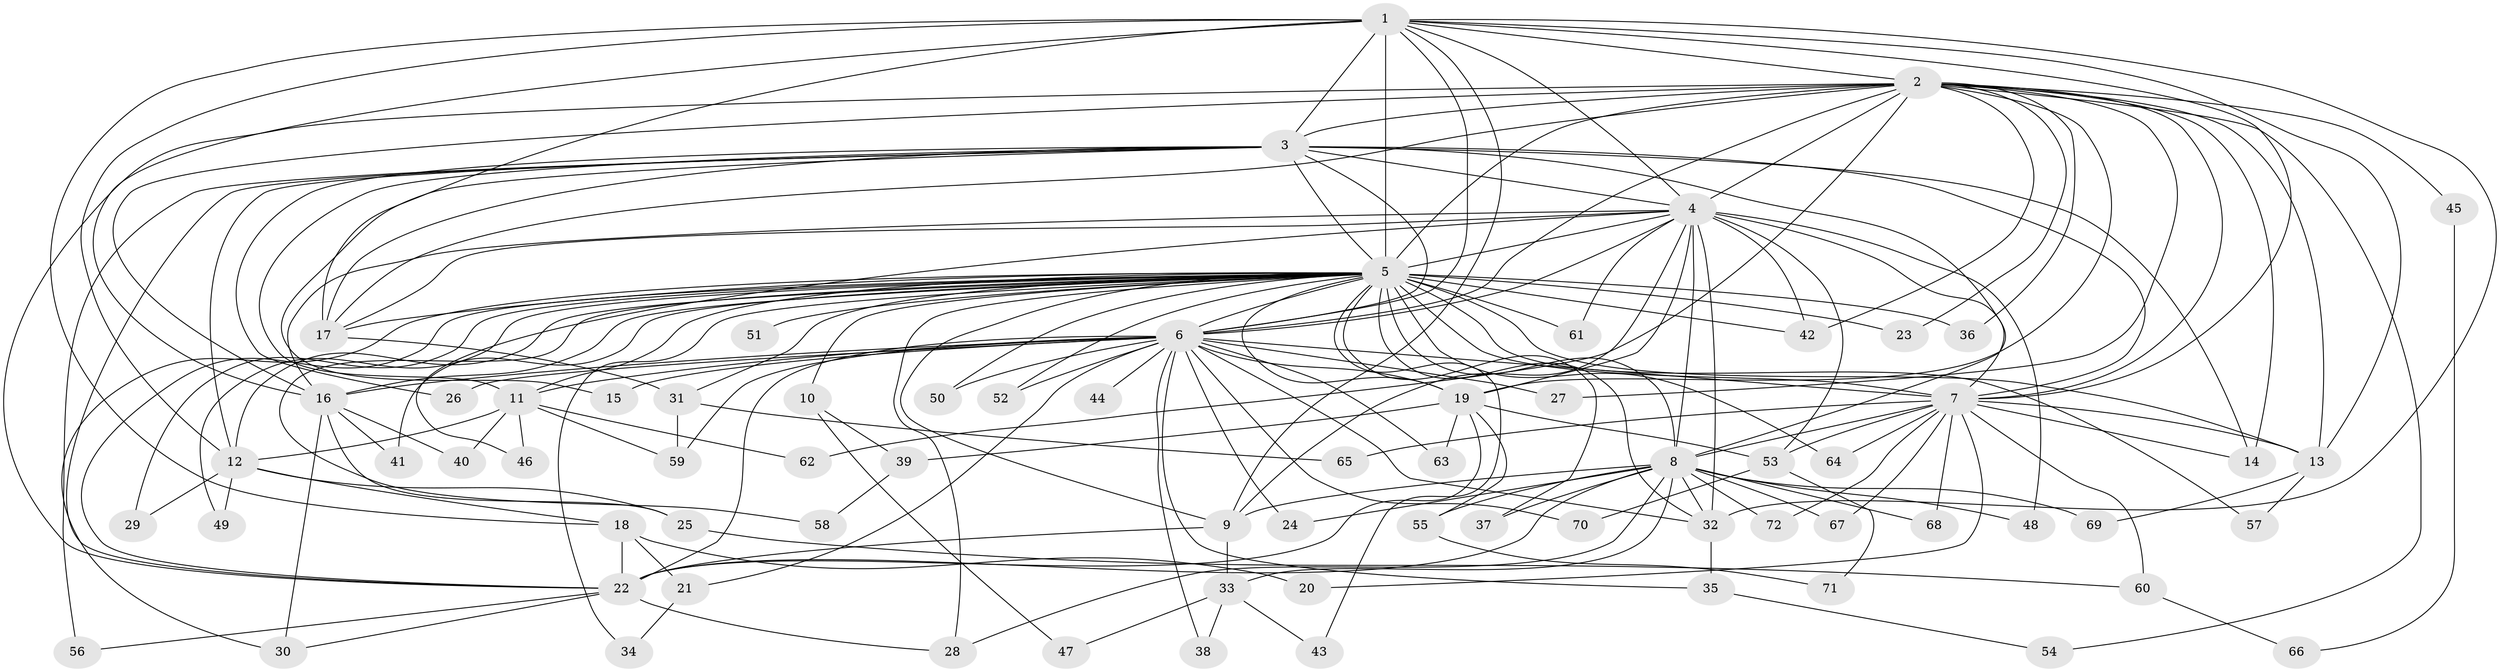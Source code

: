 // original degree distribution, {14: 0.006993006993006993, 25: 0.006993006993006993, 23: 0.006993006993006993, 26: 0.006993006993006993, 27: 0.013986013986013986, 31: 0.006993006993006993, 22: 0.013986013986013986, 32: 0.006993006993006993, 10: 0.006993006993006993, 6: 0.03496503496503497, 5: 0.04195804195804196, 4: 0.055944055944055944, 3: 0.20279720279720279, 8: 0.006993006993006993, 7: 0.013986013986013986, 2: 0.5664335664335665}
// Generated by graph-tools (version 1.1) at 2025/34/03/09/25 02:34:42]
// undirected, 72 vertices, 179 edges
graph export_dot {
graph [start="1"]
  node [color=gray90,style=filled];
  1;
  2;
  3;
  4;
  5;
  6;
  7;
  8;
  9;
  10;
  11;
  12;
  13;
  14;
  15;
  16;
  17;
  18;
  19;
  20;
  21;
  22;
  23;
  24;
  25;
  26;
  27;
  28;
  29;
  30;
  31;
  32;
  33;
  34;
  35;
  36;
  37;
  38;
  39;
  40;
  41;
  42;
  43;
  44;
  45;
  46;
  47;
  48;
  49;
  50;
  51;
  52;
  53;
  54;
  55;
  56;
  57;
  58;
  59;
  60;
  61;
  62;
  63;
  64;
  65;
  66;
  67;
  68;
  69;
  70;
  71;
  72;
  1 -- 2 [weight=2.0];
  1 -- 3 [weight=2.0];
  1 -- 4 [weight=4.0];
  1 -- 5 [weight=17.0];
  1 -- 6 [weight=3.0];
  1 -- 7 [weight=2.0];
  1 -- 9 [weight=1.0];
  1 -- 12 [weight=1.0];
  1 -- 13 [weight=1.0];
  1 -- 16 [weight=1.0];
  1 -- 17 [weight=1.0];
  1 -- 18 [weight=1.0];
  1 -- 32 [weight=1.0];
  2 -- 3 [weight=1.0];
  2 -- 4 [weight=3.0];
  2 -- 5 [weight=2.0];
  2 -- 6 [weight=1.0];
  2 -- 7 [weight=1.0];
  2 -- 13 [weight=1.0];
  2 -- 14 [weight=2.0];
  2 -- 16 [weight=1.0];
  2 -- 17 [weight=1.0];
  2 -- 19 [weight=1.0];
  2 -- 22 [weight=1.0];
  2 -- 23 [weight=1.0];
  2 -- 27 [weight=1.0];
  2 -- 36 [weight=1.0];
  2 -- 42 [weight=1.0];
  2 -- 45 [weight=1.0];
  2 -- 54 [weight=1.0];
  2 -- 62 [weight=1.0];
  3 -- 4 [weight=3.0];
  3 -- 5 [weight=2.0];
  3 -- 6 [weight=1.0];
  3 -- 7 [weight=1.0];
  3 -- 8 [weight=3.0];
  3 -- 11 [weight=1.0];
  3 -- 12 [weight=1.0];
  3 -- 14 [weight=1.0];
  3 -- 15 [weight=2.0];
  3 -- 17 [weight=1.0];
  3 -- 22 [weight=2.0];
  3 -- 26 [weight=1.0];
  3 -- 56 [weight=1.0];
  4 -- 5 [weight=7.0];
  4 -- 6 [weight=2.0];
  4 -- 7 [weight=3.0];
  4 -- 8 [weight=3.0];
  4 -- 9 [weight=1.0];
  4 -- 16 [weight=1.0];
  4 -- 17 [weight=1.0];
  4 -- 19 [weight=10.0];
  4 -- 32 [weight=1.0];
  4 -- 42 [weight=1.0];
  4 -- 46 [weight=1.0];
  4 -- 48 [weight=1.0];
  4 -- 53 [weight=1.0];
  4 -- 61 [weight=1.0];
  5 -- 6 [weight=3.0];
  5 -- 7 [weight=3.0];
  5 -- 8 [weight=18.0];
  5 -- 9 [weight=1.0];
  5 -- 10 [weight=1.0];
  5 -- 11 [weight=2.0];
  5 -- 12 [weight=3.0];
  5 -- 13 [weight=2.0];
  5 -- 16 [weight=1.0];
  5 -- 17 [weight=1.0];
  5 -- 19 [weight=3.0];
  5 -- 22 [weight=1.0];
  5 -- 23 [weight=1.0];
  5 -- 28 [weight=1.0];
  5 -- 29 [weight=1.0];
  5 -- 30 [weight=1.0];
  5 -- 31 [weight=1.0];
  5 -- 32 [weight=1.0];
  5 -- 34 [weight=1.0];
  5 -- 36 [weight=1.0];
  5 -- 37 [weight=1.0];
  5 -- 41 [weight=1.0];
  5 -- 42 [weight=1.0];
  5 -- 43 [weight=1.0];
  5 -- 49 [weight=1.0];
  5 -- 50 [weight=1.0];
  5 -- 51 [weight=1.0];
  5 -- 52 [weight=1.0];
  5 -- 57 [weight=1.0];
  5 -- 58 [weight=1.0];
  5 -- 61 [weight=1.0];
  5 -- 64 [weight=1.0];
  6 -- 7 [weight=1.0];
  6 -- 11 [weight=1.0];
  6 -- 15 [weight=1.0];
  6 -- 16 [weight=1.0];
  6 -- 19 [weight=1.0];
  6 -- 21 [weight=1.0];
  6 -- 22 [weight=2.0];
  6 -- 24 [weight=1.0];
  6 -- 26 [weight=1.0];
  6 -- 27 [weight=1.0];
  6 -- 32 [weight=1.0];
  6 -- 35 [weight=1.0];
  6 -- 38 [weight=1.0];
  6 -- 44 [weight=1.0];
  6 -- 50 [weight=1.0];
  6 -- 52 [weight=1.0];
  6 -- 59 [weight=1.0];
  6 -- 63 [weight=1.0];
  6 -- 70 [weight=1.0];
  7 -- 8 [weight=1.0];
  7 -- 13 [weight=1.0];
  7 -- 14 [weight=1.0];
  7 -- 20 [weight=1.0];
  7 -- 53 [weight=1.0];
  7 -- 60 [weight=1.0];
  7 -- 64 [weight=1.0];
  7 -- 65 [weight=1.0];
  7 -- 67 [weight=1.0];
  7 -- 68 [weight=1.0];
  7 -- 72 [weight=1.0];
  8 -- 9 [weight=1.0];
  8 -- 22 [weight=1.0];
  8 -- 24 [weight=1.0];
  8 -- 28 [weight=1.0];
  8 -- 32 [weight=1.0];
  8 -- 33 [weight=1.0];
  8 -- 37 [weight=1.0];
  8 -- 48 [weight=1.0];
  8 -- 55 [weight=1.0];
  8 -- 67 [weight=1.0];
  8 -- 68 [weight=1.0];
  8 -- 69 [weight=1.0];
  8 -- 72 [weight=1.0];
  9 -- 22 [weight=1.0];
  9 -- 33 [weight=1.0];
  10 -- 39 [weight=1.0];
  10 -- 47 [weight=1.0];
  11 -- 12 [weight=1.0];
  11 -- 40 [weight=1.0];
  11 -- 46 [weight=1.0];
  11 -- 59 [weight=1.0];
  11 -- 62 [weight=1.0];
  12 -- 18 [weight=1.0];
  12 -- 25 [weight=1.0];
  12 -- 29 [weight=1.0];
  12 -- 49 [weight=1.0];
  13 -- 57 [weight=1.0];
  13 -- 69 [weight=1.0];
  16 -- 25 [weight=1.0];
  16 -- 30 [weight=1.0];
  16 -- 40 [weight=1.0];
  16 -- 41 [weight=1.0];
  17 -- 31 [weight=1.0];
  18 -- 20 [weight=1.0];
  18 -- 21 [weight=1.0];
  18 -- 22 [weight=1.0];
  19 -- 22 [weight=1.0];
  19 -- 39 [weight=1.0];
  19 -- 53 [weight=2.0];
  19 -- 55 [weight=1.0];
  19 -- 63 [weight=1.0];
  21 -- 34 [weight=1.0];
  22 -- 28 [weight=1.0];
  22 -- 30 [weight=1.0];
  22 -- 56 [weight=1.0];
  25 -- 60 [weight=1.0];
  31 -- 59 [weight=1.0];
  31 -- 65 [weight=1.0];
  32 -- 35 [weight=1.0];
  33 -- 38 [weight=1.0];
  33 -- 43 [weight=1.0];
  33 -- 47 [weight=1.0];
  35 -- 54 [weight=1.0];
  39 -- 58 [weight=1.0];
  45 -- 66 [weight=1.0];
  53 -- 70 [weight=1.0];
  53 -- 71 [weight=1.0];
  55 -- 71 [weight=1.0];
  60 -- 66 [weight=1.0];
}
